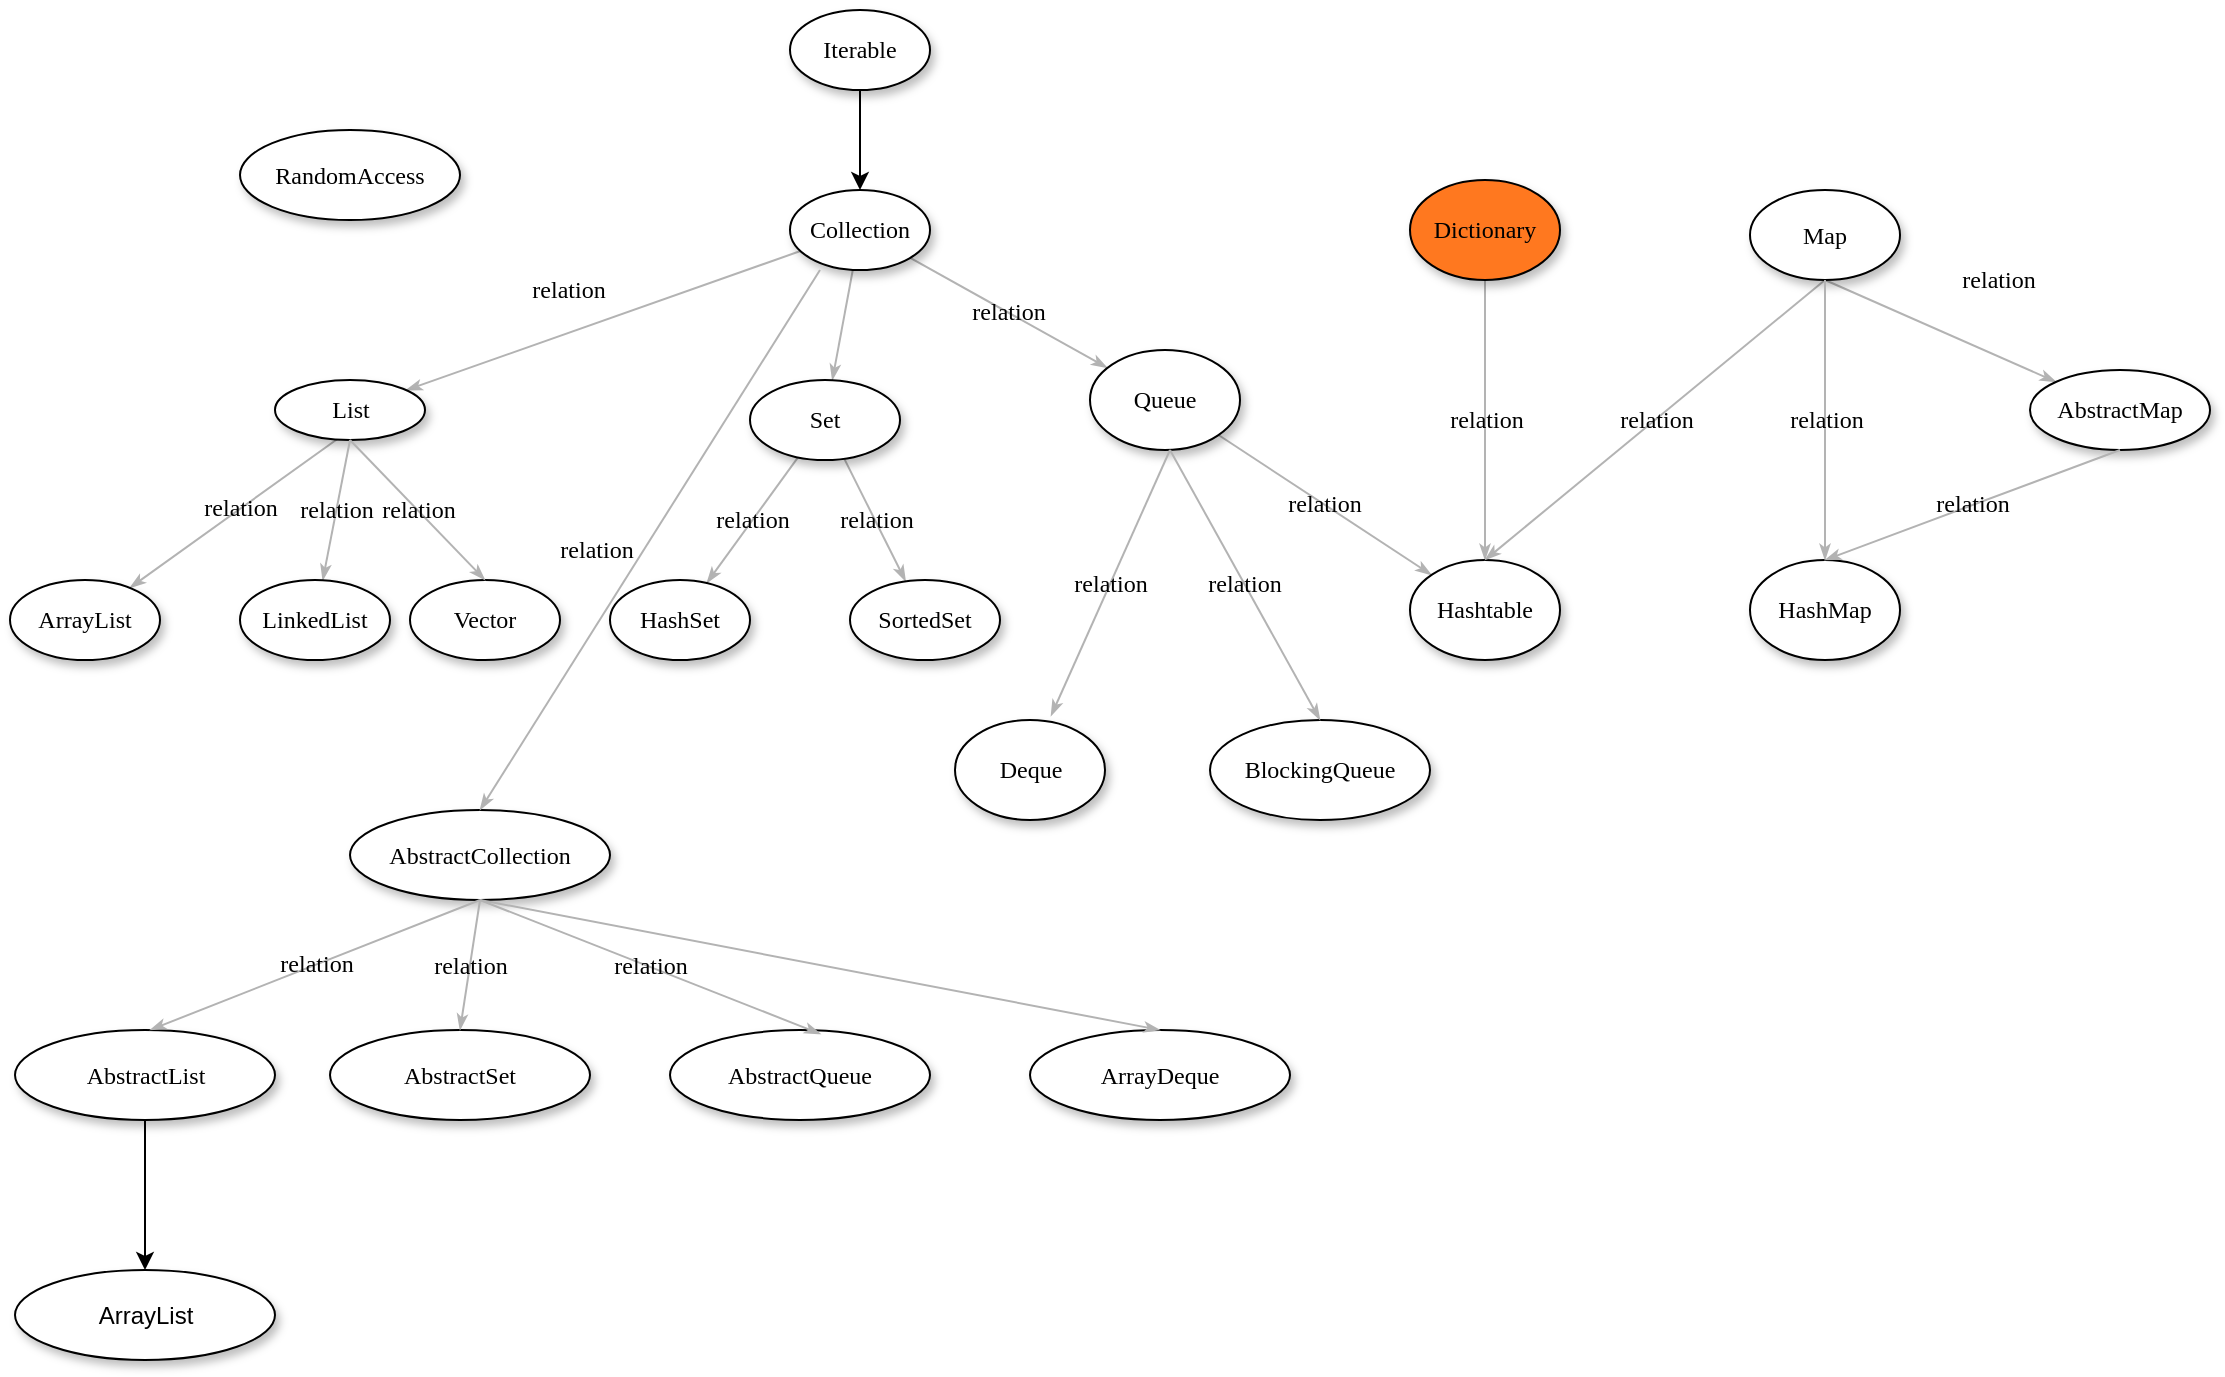 <mxfile version="16.2.6" type="device"><diagram name="Page-1" id="42789a77-a242-8287-6e28-9cd8cfd52e62"><mxGraphModel dx="994" dy="436" grid="1" gridSize="10" guides="1" tooltips="1" connect="1" arrows="1" fold="1" page="1" pageScale="1" pageWidth="1100" pageHeight="850" background="none" math="0" shadow="0"><root><mxCell id="0"/><mxCell id="1" parent="0"/><mxCell id="1ea317790d2ca983-12" style="edgeStyle=none;rounded=1;html=1;labelBackgroundColor=none;startArrow=none;startFill=0;startSize=5;endArrow=classicThin;endFill=1;endSize=5;jettySize=auto;orthogonalLoop=1;strokeColor=#B3B3B3;strokeWidth=1;fontFamily=Verdana;fontSize=12" parent="1" source="1ea317790d2ca983-1" target="1ea317790d2ca983-2" edge="1"><mxGeometry relative="1" as="geometry"/></mxCell><mxCell id="1ea317790d2ca983-13" value="relation" style="edgeStyle=none;rounded=1;html=1;labelBackgroundColor=none;startArrow=none;startFill=0;startSize=5;endArrow=classicThin;endFill=1;endSize=5;jettySize=auto;orthogonalLoop=1;strokeColor=#B3B3B3;strokeWidth=1;fontFamily=Verdana;fontSize=12" parent="1" source="1ea317790d2ca983-1" target="1ea317790d2ca983-9" edge="1"><mxGeometry x="0.116" y="-20" relative="1" as="geometry"><mxPoint as="offset"/></mxGeometry></mxCell><mxCell id="1ea317790d2ca983-14" value="relation" style="edgeStyle=none;rounded=1;html=1;labelBackgroundColor=none;startArrow=none;startFill=0;startSize=5;endArrow=classicThin;endFill=1;endSize=5;jettySize=auto;orthogonalLoop=1;strokeColor=#B3B3B3;strokeWidth=1;fontFamily=Verdana;fontSize=12" parent="1" source="1ea317790d2ca983-1" target="1ea317790d2ca983-3" edge="1"><mxGeometry relative="1" as="geometry"/></mxCell><mxCell id="1ea317790d2ca983-1" value="Collection" style="ellipse;whiteSpace=wrap;html=1;rounded=0;shadow=1;comic=0;labelBackgroundColor=none;strokeWidth=1;fontFamily=Verdana;fontSize=12;align=center;" parent="1" vertex="1"><mxGeometry x="450" y="110" width="70" height="40" as="geometry"/></mxCell><mxCell id="1ea317790d2ca983-21" value="relation" style="edgeStyle=none;rounded=1;html=1;labelBackgroundColor=none;startArrow=none;startFill=0;startSize=5;endArrow=classicThin;endFill=1;endSize=5;jettySize=auto;orthogonalLoop=1;strokeColor=#B3B3B3;strokeWidth=1;fontFamily=Verdana;fontSize=12" parent="1" source="1ea317790d2ca983-2" target="1ea317790d2ca983-7" edge="1"><mxGeometry relative="1" as="geometry"/></mxCell><mxCell id="1ea317790d2ca983-22" value="relation" style="edgeStyle=none;rounded=1;html=1;labelBackgroundColor=none;startArrow=none;startFill=0;startSize=5;endArrow=classicThin;endFill=1;endSize=5;jettySize=auto;orthogonalLoop=1;strokeColor=#B3B3B3;strokeWidth=1;fontFamily=Verdana;fontSize=12" parent="1" source="1ea317790d2ca983-2" target="1ea317790d2ca983-6" edge="1"><mxGeometry relative="1" as="geometry"/></mxCell><mxCell id="1ea317790d2ca983-2" value="&lt;span&gt;Set&lt;/span&gt;" style="ellipse;whiteSpace=wrap;html=1;rounded=0;shadow=1;comic=0;labelBackgroundColor=none;strokeWidth=1;fontFamily=Verdana;fontSize=12;align=center;" parent="1" vertex="1"><mxGeometry x="430" y="205" width="75" height="40" as="geometry"/></mxCell><mxCell id="1ea317790d2ca983-15" value="relation" style="edgeStyle=none;rounded=1;html=1;labelBackgroundColor=none;startArrow=none;startFill=0;startSize=5;endArrow=classicThin;endFill=1;endSize=5;jettySize=auto;orthogonalLoop=1;strokeColor=#B3B3B3;strokeWidth=1;fontFamily=Verdana;fontSize=12" parent="1" source="1ea317790d2ca983-3" target="1ea317790d2ca983-4" edge="1"><mxGeometry relative="1" as="geometry"/></mxCell><mxCell id="1ea317790d2ca983-3" value="Queue" style="ellipse;whiteSpace=wrap;rounded=0;shadow=1;comic=0;labelBackgroundColor=none;strokeWidth=1;fontFamily=Verdana;fontSize=12;align=center;html=1;" parent="1" vertex="1"><mxGeometry x="600" y="190" width="75" height="50" as="geometry"/></mxCell><mxCell id="1ea317790d2ca983-16" value="relation" style="edgeStyle=none;rounded=1;html=1;labelBackgroundColor=none;startArrow=none;startFill=0;startSize=5;endArrow=classicThin;endFill=1;endSize=5;jettySize=auto;orthogonalLoop=1;strokeColor=#B3B3B3;strokeWidth=1;fontFamily=Verdana;fontSize=12;exitX=0.5;exitY=1;exitDx=0;exitDy=0;entryX=0.5;entryY=0;entryDx=0;entryDy=0;" parent="1" source="vSmPzGEdrqxBA7jllkII-2" target="1ea317790d2ca983-4" edge="1"><mxGeometry relative="1" as="geometry"><mxPoint x="828" y="260" as="targetPoint"/></mxGeometry></mxCell><mxCell id="1ea317790d2ca983-4" value="Hashtable" style="ellipse;whiteSpace=wrap;html=1;rounded=0;shadow=1;comic=0;labelBackgroundColor=none;strokeWidth=1;fontFamily=Verdana;fontSize=12;align=center;" parent="1" vertex="1"><mxGeometry x="760" y="295" width="75" height="50" as="geometry"/></mxCell><mxCell id="1ea317790d2ca983-17" value="relation" style="edgeStyle=none;rounded=1;html=1;labelBackgroundColor=none;startArrow=none;startFill=0;startSize=5;endArrow=classicThin;endFill=1;endSize=5;jettySize=auto;orthogonalLoop=1;strokeColor=#B3B3B3;strokeWidth=1;fontFamily=Verdana;fontSize=12;exitX=0.5;exitY=1;exitDx=0;exitDy=0;entryX=0.5;entryY=0;entryDx=0;entryDy=0;" parent="1" source="2rURCypwKGGOt6I8uxVn-4" target="1ea317790d2ca983-4" edge="1"><mxGeometry relative="1" as="geometry"><mxPoint x="840" y="530" as="targetPoint"/></mxGeometry></mxCell><mxCell id="1ea317790d2ca983-6" value="SortedSet" style="ellipse;whiteSpace=wrap;html=1;rounded=0;shadow=1;comic=0;labelBackgroundColor=none;strokeWidth=1;fontFamily=Verdana;fontSize=12;align=center;" parent="1" vertex="1"><mxGeometry x="480" y="305" width="75" height="40" as="geometry"/></mxCell><mxCell id="1ea317790d2ca983-24" value="relation" style="edgeStyle=none;rounded=1;html=1;labelBackgroundColor=none;startArrow=none;startFill=0;startSize=5;endArrow=classicThin;endFill=1;endSize=5;jettySize=auto;orthogonalLoop=1;strokeColor=#B3B3B3;strokeWidth=1;fontFamily=Verdana;fontSize=12;exitX=0.5;exitY=1;exitDx=0;exitDy=0;" parent="1" source="2rURCypwKGGOt6I8uxVn-4" target="vSmPzGEdrqxBA7jllkII-1" edge="1"><mxGeometry x="0.262" y="35" relative="1" as="geometry"><mxPoint x="890" y="325" as="sourcePoint"/><mxPoint x="920" y="410" as="targetPoint"/><mxPoint as="offset"/></mxGeometry></mxCell><mxCell id="1ea317790d2ca983-7" value="&lt;span&gt;HashSet&lt;/span&gt;" style="ellipse;whiteSpace=wrap;html=1;rounded=0;shadow=1;comic=0;labelBackgroundColor=none;strokeWidth=1;fontFamily=Verdana;fontSize=12;align=center;" parent="1" vertex="1"><mxGeometry x="360" y="305" width="70" height="40" as="geometry"/></mxCell><mxCell id="1ea317790d2ca983-19" value="relation" style="edgeStyle=none;rounded=1;html=1;labelBackgroundColor=none;startArrow=none;startFill=0;startSize=5;endArrow=classicThin;endFill=1;endSize=5;jettySize=auto;orthogonalLoop=1;strokeColor=#B3B3B3;strokeWidth=1;fontFamily=Verdana;fontSize=12" parent="1" target="1ea317790d2ca983-10" edge="1"><mxGeometry relative="1" as="geometry"><mxPoint x="230" y="230" as="sourcePoint"/></mxGeometry></mxCell><mxCell id="1ea317790d2ca983-9" value="List" style="ellipse;whiteSpace=wrap;html=1;rounded=0;shadow=1;comic=0;labelBackgroundColor=none;strokeWidth=1;fontFamily=Verdana;fontSize=12;align=center;" parent="1" vertex="1"><mxGeometry x="192.5" y="205" width="75" height="30" as="geometry"/></mxCell><mxCell id="1ea317790d2ca983-20" value="relation" style="edgeStyle=none;rounded=1;html=1;labelBackgroundColor=none;startArrow=none;startFill=0;startSize=5;endArrow=classicThin;endFill=1;endSize=5;jettySize=auto;orthogonalLoop=1;strokeColor=#B3B3B3;strokeWidth=1;fontFamily=Verdana;fontSize=12;exitX=0.5;exitY=1;exitDx=0;exitDy=0;" parent="1" source="1ea317790d2ca983-9" target="1ea317790d2ca983-11" edge="1"><mxGeometry relative="1" as="geometry"/></mxCell><mxCell id="1ea317790d2ca983-10" value="&lt;span&gt;ArrayList&lt;/span&gt;" style="ellipse;whiteSpace=wrap;html=1;rounded=0;shadow=1;comic=0;labelBackgroundColor=none;strokeWidth=1;fontFamily=Verdana;fontSize=12;align=center;" parent="1" vertex="1"><mxGeometry x="60" y="305" width="75" height="40" as="geometry"/></mxCell><mxCell id="1ea317790d2ca983-11" value="&lt;span&gt;LinkedList&lt;/span&gt;" style="ellipse;whiteSpace=wrap;html=1;rounded=0;shadow=1;comic=0;labelBackgroundColor=none;strokeWidth=1;fontFamily=Verdana;fontSize=12;align=center;" parent="1" vertex="1"><mxGeometry x="175" y="305" width="75" height="40" as="geometry"/></mxCell><mxCell id="2rURCypwKGGOt6I8uxVn-2" value="" style="edgeStyle=orthogonalEdgeStyle;rounded=0;orthogonalLoop=1;jettySize=auto;html=1;" parent="1" source="2rURCypwKGGOt6I8uxVn-1" target="1ea317790d2ca983-1" edge="1"><mxGeometry relative="1" as="geometry"/></mxCell><mxCell id="2rURCypwKGGOt6I8uxVn-1" value="Iterable" style="ellipse;whiteSpace=wrap;html=1;rounded=0;shadow=1;comic=0;labelBackgroundColor=none;strokeWidth=1;fontFamily=Verdana;fontSize=12;align=center;" parent="1" vertex="1"><mxGeometry x="450" y="20" width="70" height="40" as="geometry"/></mxCell><mxCell id="2rURCypwKGGOt6I8uxVn-3" value="RandomAccess" style="ellipse;whiteSpace=wrap;html=1;rounded=0;shadow=1;comic=0;labelBackgroundColor=none;strokeWidth=1;fontFamily=Verdana;fontSize=12;align=center;" parent="1" vertex="1"><mxGeometry x="175" y="80" width="110" height="45" as="geometry"/></mxCell><mxCell id="2rURCypwKGGOt6I8uxVn-4" value="Map" style="ellipse;whiteSpace=wrap;html=1;rounded=0;shadow=1;comic=0;labelBackgroundColor=none;strokeWidth=1;fontFamily=Verdana;fontSize=12;align=center;" parent="1" vertex="1"><mxGeometry x="930" y="110" width="75" height="45" as="geometry"/></mxCell><mxCell id="vSmPzGEdrqxBA7jllkII-1" value="AbstractMap" style="ellipse;whiteSpace=wrap;html=1;rounded=0;shadow=1;comic=0;labelBackgroundColor=none;strokeWidth=1;fontFamily=Verdana;fontSize=12;align=center;" parent="1" vertex="1"><mxGeometry x="1070" y="200" width="90" height="40" as="geometry"/></mxCell><mxCell id="vSmPzGEdrqxBA7jllkII-2" value="Dictionary" style="ellipse;whiteSpace=wrap;html=1;rounded=0;shadow=1;comic=0;labelBackgroundColor=none;strokeWidth=1;fontFamily=Verdana;fontSize=12;align=center;fillColor=#FF781F;" parent="1" vertex="1"><mxGeometry x="760" y="105" width="75" height="50" as="geometry"/></mxCell><mxCell id="vSmPzGEdrqxBA7jllkII-3" value="HashMap" style="ellipse;whiteSpace=wrap;html=1;rounded=0;shadow=1;comic=0;labelBackgroundColor=none;strokeWidth=1;fontFamily=Verdana;fontSize=12;align=center;" parent="1" vertex="1"><mxGeometry x="930" y="295" width="75" height="50" as="geometry"/></mxCell><mxCell id="vSmPzGEdrqxBA7jllkII-4" value="relation" style="edgeStyle=none;rounded=1;html=1;labelBackgroundColor=none;startArrow=none;startFill=0;startSize=5;endArrow=classicThin;endFill=1;endSize=5;jettySize=auto;orthogonalLoop=1;strokeColor=#B3B3B3;strokeWidth=1;fontFamily=Verdana;fontSize=12;exitX=0.5;exitY=1;exitDx=0;exitDy=0;entryX=0.5;entryY=0;entryDx=0;entryDy=0;" parent="1" source="2rURCypwKGGOt6I8uxVn-4" target="vSmPzGEdrqxBA7jllkII-3" edge="1"><mxGeometry relative="1" as="geometry"><mxPoint x="513" y="360" as="sourcePoint"/><mxPoint x="497.565" y="510.059" as="targetPoint"/></mxGeometry></mxCell><mxCell id="QseopFNeFun_H81bOHja-2" value="Deque" style="ellipse;whiteSpace=wrap;html=1;rounded=0;shadow=1;comic=0;labelBackgroundColor=none;strokeWidth=1;fontFamily=Verdana;fontSize=12;align=center;" parent="1" vertex="1"><mxGeometry x="532.5" y="375" width="75" height="50" as="geometry"/></mxCell><mxCell id="QseopFNeFun_H81bOHja-3" value="BlockingQueue" style="ellipse;whiteSpace=wrap;html=1;rounded=0;shadow=1;comic=0;labelBackgroundColor=none;strokeWidth=1;fontFamily=Verdana;fontSize=12;align=center;" parent="1" vertex="1"><mxGeometry x="660" y="375" width="110" height="50" as="geometry"/></mxCell><mxCell id="QseopFNeFun_H81bOHja-4" value="relation" style="edgeStyle=none;rounded=1;html=1;labelBackgroundColor=none;startArrow=none;startFill=0;startSize=5;endArrow=classicThin;endFill=1;endSize=5;jettySize=auto;orthogonalLoop=1;strokeColor=#B3B3B3;strokeWidth=1;fontFamily=Verdana;fontSize=12;entryX=0.64;entryY=-0.04;entryDx=0;entryDy=0;entryPerimeter=0;" parent="1" target="QseopFNeFun_H81bOHja-2" edge="1"><mxGeometry relative="1" as="geometry"><mxPoint x="639.999" y="240.003" as="sourcePoint"/><mxPoint x="723.632" y="310.703" as="targetPoint"/></mxGeometry></mxCell><mxCell id="QseopFNeFun_H81bOHja-5" value="relation" style="edgeStyle=none;rounded=1;html=1;labelBackgroundColor=none;startArrow=none;startFill=0;startSize=5;endArrow=classicThin;endFill=1;endSize=5;jettySize=auto;orthogonalLoop=1;strokeColor=#B3B3B3;strokeWidth=1;fontFamily=Verdana;fontSize=12;entryX=0.5;entryY=0;entryDx=0;entryDy=0;" parent="1" target="QseopFNeFun_H81bOHja-3" edge="1"><mxGeometry relative="1" as="geometry"><mxPoint x="640" y="240" as="sourcePoint"/><mxPoint x="608" y="398" as="targetPoint"/></mxGeometry></mxCell><mxCell id="QseopFNeFun_H81bOHja-6" value="relation" style="edgeStyle=none;rounded=1;html=1;labelBackgroundColor=none;startArrow=none;startFill=0;startSize=5;endArrow=classicThin;endFill=1;endSize=5;jettySize=auto;orthogonalLoop=1;strokeColor=#B3B3B3;strokeWidth=1;fontFamily=Verdana;fontSize=12;exitX=0.5;exitY=1;exitDx=0;exitDy=0;entryX=0.5;entryY=0;entryDx=0;entryDy=0;" parent="1" source="vSmPzGEdrqxBA7jllkII-1" target="vSmPzGEdrqxBA7jllkII-3" edge="1"><mxGeometry relative="1" as="geometry"><mxPoint x="977.5" y="165" as="sourcePoint"/><mxPoint x="968" y="290" as="targetPoint"/></mxGeometry></mxCell><mxCell id="QseopFNeFun_H81bOHja-7" value="&lt;span&gt;Vector&lt;/span&gt;" style="ellipse;whiteSpace=wrap;html=1;rounded=0;shadow=1;comic=0;labelBackgroundColor=none;strokeWidth=1;fontFamily=Verdana;fontSize=12;align=center;" parent="1" vertex="1"><mxGeometry x="260" y="305" width="75" height="40" as="geometry"/></mxCell><mxCell id="QseopFNeFun_H81bOHja-8" value="relation" style="edgeStyle=none;rounded=1;html=1;labelBackgroundColor=none;startArrow=none;startFill=0;startSize=5;endArrow=classicThin;endFill=1;endSize=5;jettySize=auto;orthogonalLoop=1;strokeColor=#B3B3B3;strokeWidth=1;fontFamily=Verdana;fontSize=12;entryX=0.5;entryY=0;entryDx=0;entryDy=0;exitX=0.5;exitY=1;exitDx=0;exitDy=0;" parent="1" source="1ea317790d2ca983-9" target="QseopFNeFun_H81bOHja-7" edge="1"><mxGeometry relative="1" as="geometry"><mxPoint x="330" y="240" as="sourcePoint"/><mxPoint x="274.37" y="322.138" as="targetPoint"/></mxGeometry></mxCell><mxCell id="1Pvse18AslitCRL1Wd8I-1" value="AbstractCollection" style="ellipse;whiteSpace=wrap;html=1;rounded=0;shadow=1;comic=0;labelBackgroundColor=none;strokeWidth=1;fontFamily=Verdana;fontSize=12;align=center;" parent="1" vertex="1"><mxGeometry x="230" y="420" width="130" height="45" as="geometry"/></mxCell><mxCell id="1Pvse18AslitCRL1Wd8I-2" value="relation" style="edgeStyle=none;rounded=1;html=1;labelBackgroundColor=none;startArrow=none;startFill=0;startSize=5;endArrow=classicThin;endFill=1;endSize=5;jettySize=auto;orthogonalLoop=1;strokeColor=#B3B3B3;strokeWidth=1;fontFamily=Verdana;fontSize=12;entryX=0.5;entryY=0;entryDx=0;entryDy=0;" parent="1" target="1Pvse18AslitCRL1Wd8I-1" edge="1"><mxGeometry x="0.116" y="-20" relative="1" as="geometry"><mxPoint as="offset"/><mxPoint x="465" y="150" as="sourcePoint"/><mxPoint x="268.119" y="220.076" as="targetPoint"/></mxGeometry></mxCell><mxCell id="YmQJ54O-qG-1zOF5I07n-12" value="" style="edgeStyle=orthogonalEdgeStyle;rounded=0;orthogonalLoop=1;jettySize=auto;html=1;fillColor=#A070FF;" edge="1" parent="1" source="1Pvse18AslitCRL1Wd8I-3" target="YmQJ54O-qG-1zOF5I07n-9"><mxGeometry relative="1" as="geometry"/></mxCell><mxCell id="1Pvse18AslitCRL1Wd8I-3" value="AbstractList" style="ellipse;whiteSpace=wrap;html=1;rounded=0;shadow=1;comic=0;labelBackgroundColor=none;strokeWidth=1;fontFamily=Verdana;fontSize=12;align=center;" parent="1" vertex="1"><mxGeometry x="62.5" y="530" width="130" height="45" as="geometry"/></mxCell><mxCell id="1Pvse18AslitCRL1Wd8I-4" value="AbstractSet" style="ellipse;whiteSpace=wrap;html=1;rounded=0;shadow=1;comic=0;labelBackgroundColor=none;strokeWidth=1;fontFamily=Verdana;fontSize=12;align=center;" parent="1" vertex="1"><mxGeometry x="220" y="530" width="130" height="45" as="geometry"/></mxCell><mxCell id="1Pvse18AslitCRL1Wd8I-5" value="AbstractQueue" style="ellipse;whiteSpace=wrap;html=1;rounded=0;shadow=1;comic=0;labelBackgroundColor=none;strokeWidth=1;fontFamily=Verdana;fontSize=12;align=center;" parent="1" vertex="1"><mxGeometry x="390" y="530" width="130" height="45" as="geometry"/></mxCell><mxCell id="YmQJ54O-qG-1zOF5I07n-1" value="relation" style="edgeStyle=none;rounded=1;html=1;labelBackgroundColor=none;startArrow=none;startFill=0;startSize=5;endArrow=classicThin;endFill=1;endSize=5;jettySize=auto;orthogonalLoop=1;strokeColor=#B3B3B3;strokeWidth=1;fontFamily=Verdana;fontSize=12;entryX=0.64;entryY=-0.04;entryDx=0;entryDy=0;entryPerimeter=0;exitX=0.5;exitY=1;exitDx=0;exitDy=0;" edge="1" parent="1" source="1Pvse18AslitCRL1Wd8I-1"><mxGeometry relative="1" as="geometry"><mxPoint x="189.499" y="397.003" as="sourcePoint"/><mxPoint x="130" y="530" as="targetPoint"/></mxGeometry></mxCell><mxCell id="YmQJ54O-qG-1zOF5I07n-2" value="relation" style="edgeStyle=none;rounded=1;html=1;labelBackgroundColor=none;startArrow=none;startFill=0;startSize=5;endArrow=classicThin;endFill=1;endSize=5;jettySize=auto;orthogonalLoop=1;strokeColor=#B3B3B3;strokeWidth=1;fontFamily=Verdana;fontSize=12;entryX=0.5;entryY=0;entryDx=0;entryDy=0;exitX=0.5;exitY=1;exitDx=0;exitDy=0;" edge="1" parent="1" source="1Pvse18AslitCRL1Wd8I-1" target="1Pvse18AslitCRL1Wd8I-4"><mxGeometry relative="1" as="geometry"><mxPoint x="290" y="470" as="sourcePoint"/><mxPoint x="140" y="540" as="targetPoint"/></mxGeometry></mxCell><mxCell id="YmQJ54O-qG-1zOF5I07n-3" value="relation" style="edgeStyle=none;rounded=1;html=1;labelBackgroundColor=none;startArrow=none;startFill=0;startSize=5;endArrow=classicThin;endFill=1;endSize=5;jettySize=auto;orthogonalLoop=1;strokeColor=#B3B3B3;strokeWidth=1;fontFamily=Verdana;fontSize=12;entryX=0.579;entryY=0.044;entryDx=0;entryDy=0;entryPerimeter=0;exitX=0.5;exitY=1;exitDx=0;exitDy=0;fillColor=#A070FF;" edge="1" parent="1" source="1Pvse18AslitCRL1Wd8I-1" target="1Pvse18AslitCRL1Wd8I-5"><mxGeometry relative="1" as="geometry"><mxPoint x="315" y="485" as="sourcePoint"/><mxPoint x="150" y="550" as="targetPoint"/></mxGeometry></mxCell><mxCell id="YmQJ54O-qG-1zOF5I07n-4" value="ArrayDeque" style="ellipse;whiteSpace=wrap;html=1;rounded=0;shadow=1;comic=0;labelBackgroundColor=none;strokeWidth=1;fontFamily=Verdana;fontSize=12;align=center;" vertex="1" parent="1"><mxGeometry x="570" y="530" width="130" height="45" as="geometry"/></mxCell><mxCell id="YmQJ54O-qG-1zOF5I07n-5" value="" style="edgeStyle=none;rounded=1;html=1;labelBackgroundColor=none;startArrow=none;startFill=0;startSize=5;endArrow=classicThin;endFill=1;endSize=5;jettySize=auto;orthogonalLoop=1;strokeColor=#B3B3B3;strokeWidth=1;fontFamily=Verdana;fontSize=12;entryX=0.5;entryY=0;entryDx=0;entryDy=0;fillColor=#A070FF;exitX=0.5;exitY=1;exitDx=0;exitDy=0;" edge="1" parent="1" source="1Pvse18AslitCRL1Wd8I-1" target="YmQJ54O-qG-1zOF5I07n-4"><mxGeometry x="0.09" y="51" relative="1" as="geometry"><mxPoint x="380" y="463.02" as="sourcePoint"/><mxPoint x="550.27" y="530" as="targetPoint"/><mxPoint as="offset"/></mxGeometry></mxCell><mxCell id="YmQJ54O-qG-1zOF5I07n-9" value="&lt;span style=&quot;font-family: &amp;#34;helvetica&amp;#34; ; text-align: left&quot;&gt;ArrayList&lt;/span&gt;" style="ellipse;whiteSpace=wrap;html=1;rounded=0;shadow=1;comic=0;labelBackgroundColor=none;strokeWidth=1;fontFamily=Verdana;fontSize=12;align=center;" vertex="1" parent="1"><mxGeometry x="62.5" y="650" width="130" height="45" as="geometry"/></mxCell><mxCell id="QseopFNeFun_H81bOHja-9" value="Untitled Layer" parent="0"/></root></mxGraphModel></diagram></mxfile>